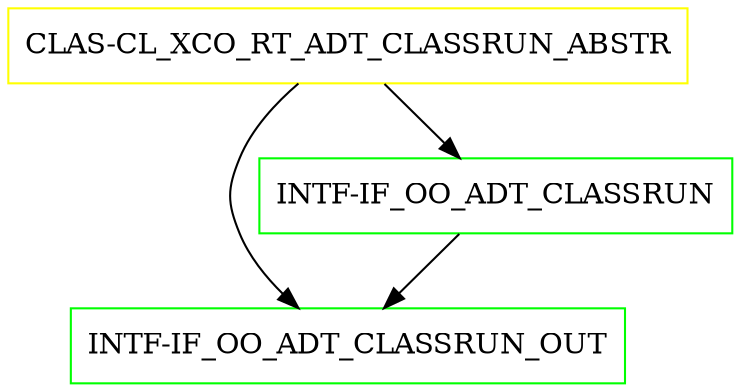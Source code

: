 digraph G {
  "CLAS-CL_XCO_RT_ADT_CLASSRUN_ABSTR" [shape=box,color=yellow];
  "INTF-IF_OO_ADT_CLASSRUN_OUT" [shape=box,color=green,URL="./INTF_IF_OO_ADT_CLASSRUN_OUT.html"];
  "INTF-IF_OO_ADT_CLASSRUN" [shape=box,color=green,URL="./INTF_IF_OO_ADT_CLASSRUN.html"];
  "CLAS-CL_XCO_RT_ADT_CLASSRUN_ABSTR" -> "INTF-IF_OO_ADT_CLASSRUN";
  "CLAS-CL_XCO_RT_ADT_CLASSRUN_ABSTR" -> "INTF-IF_OO_ADT_CLASSRUN_OUT";
  "INTF-IF_OO_ADT_CLASSRUN" -> "INTF-IF_OO_ADT_CLASSRUN_OUT";
}
